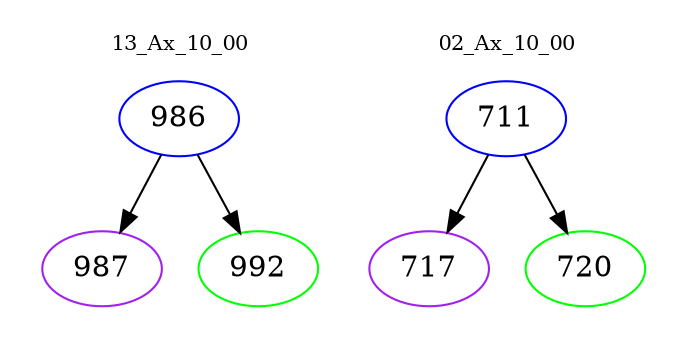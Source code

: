 digraph{
subgraph cluster_0 {
color = white
label = "13_Ax_10_00";
fontsize=10;
T0_986 [label="986", color="blue"]
T0_986 -> T0_987 [color="black"]
T0_987 [label="987", color="purple"]
T0_986 -> T0_992 [color="black"]
T0_992 [label="992", color="green"]
}
subgraph cluster_1 {
color = white
label = "02_Ax_10_00";
fontsize=10;
T1_711 [label="711", color="blue"]
T1_711 -> T1_717 [color="black"]
T1_717 [label="717", color="purple"]
T1_711 -> T1_720 [color="black"]
T1_720 [label="720", color="green"]
}
}
